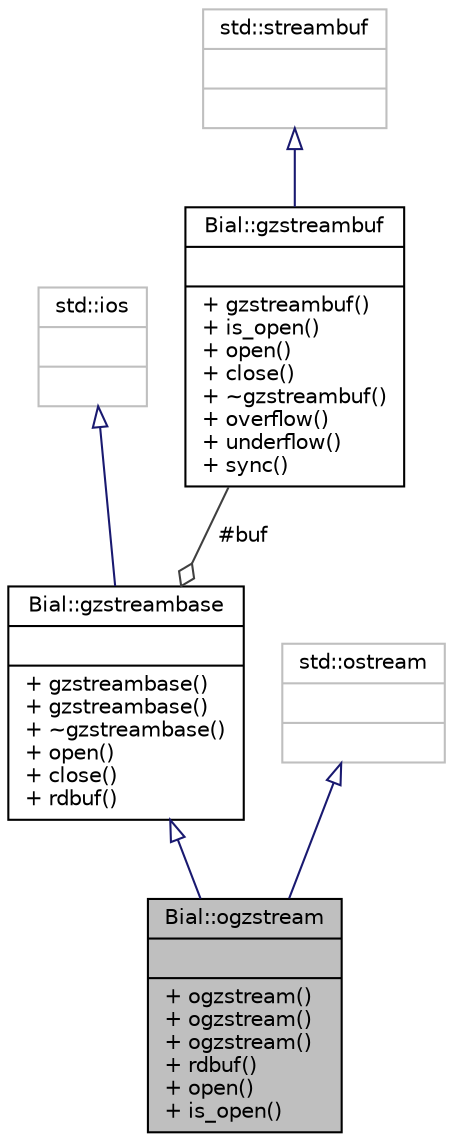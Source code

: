 digraph "Bial::ogzstream"
{
  edge [fontname="Helvetica",fontsize="10",labelfontname="Helvetica",labelfontsize="10"];
  node [fontname="Helvetica",fontsize="10",shape=record];
  Node1 [label="{Bial::ogzstream\n||+ ogzstream()\l+ ogzstream()\l+ ogzstream()\l+ rdbuf()\l+ open()\l+ is_open()\l}",height=0.2,width=0.4,color="black", fillcolor="grey75", style="filled", fontcolor="black"];
  Node2 -> Node1 [dir="back",color="midnightblue",fontsize="10",style="solid",arrowtail="onormal",fontname="Helvetica"];
  Node2 [label="{Bial::gzstreambase\n||+ gzstreambase()\l+ gzstreambase()\l+ ~gzstreambase()\l+ open()\l+ close()\l+ rdbuf()\l}",height=0.2,width=0.4,color="black", fillcolor="white", style="filled",URL="$class_bial_1_1gzstreambase.html"];
  Node3 -> Node2 [dir="back",color="midnightblue",fontsize="10",style="solid",arrowtail="onormal",fontname="Helvetica"];
  Node3 [label="{std::ios\n||}",height=0.2,width=0.4,color="grey75", fillcolor="white", style="filled"];
  Node4 -> Node2 [color="grey25",fontsize="10",style="solid",label=" #buf" ,arrowhead="odiamond",fontname="Helvetica"];
  Node4 [label="{Bial::gzstreambuf\n||+ gzstreambuf()\l+ is_open()\l+ open()\l+ close()\l+ ~gzstreambuf()\l+ overflow()\l+ underflow()\l+ sync()\l}",height=0.2,width=0.4,color="black", fillcolor="white", style="filled",URL="$class_bial_1_1gzstreambuf.html"];
  Node5 -> Node4 [dir="back",color="midnightblue",fontsize="10",style="solid",arrowtail="onormal",fontname="Helvetica"];
  Node5 [label="{std::streambuf\n||}",height=0.2,width=0.4,color="grey75", fillcolor="white", style="filled"];
  Node6 -> Node1 [dir="back",color="midnightblue",fontsize="10",style="solid",arrowtail="onormal",fontname="Helvetica"];
  Node6 [label="{std::ostream\n||}",height=0.2,width=0.4,color="grey75", fillcolor="white", style="filled"];
}
